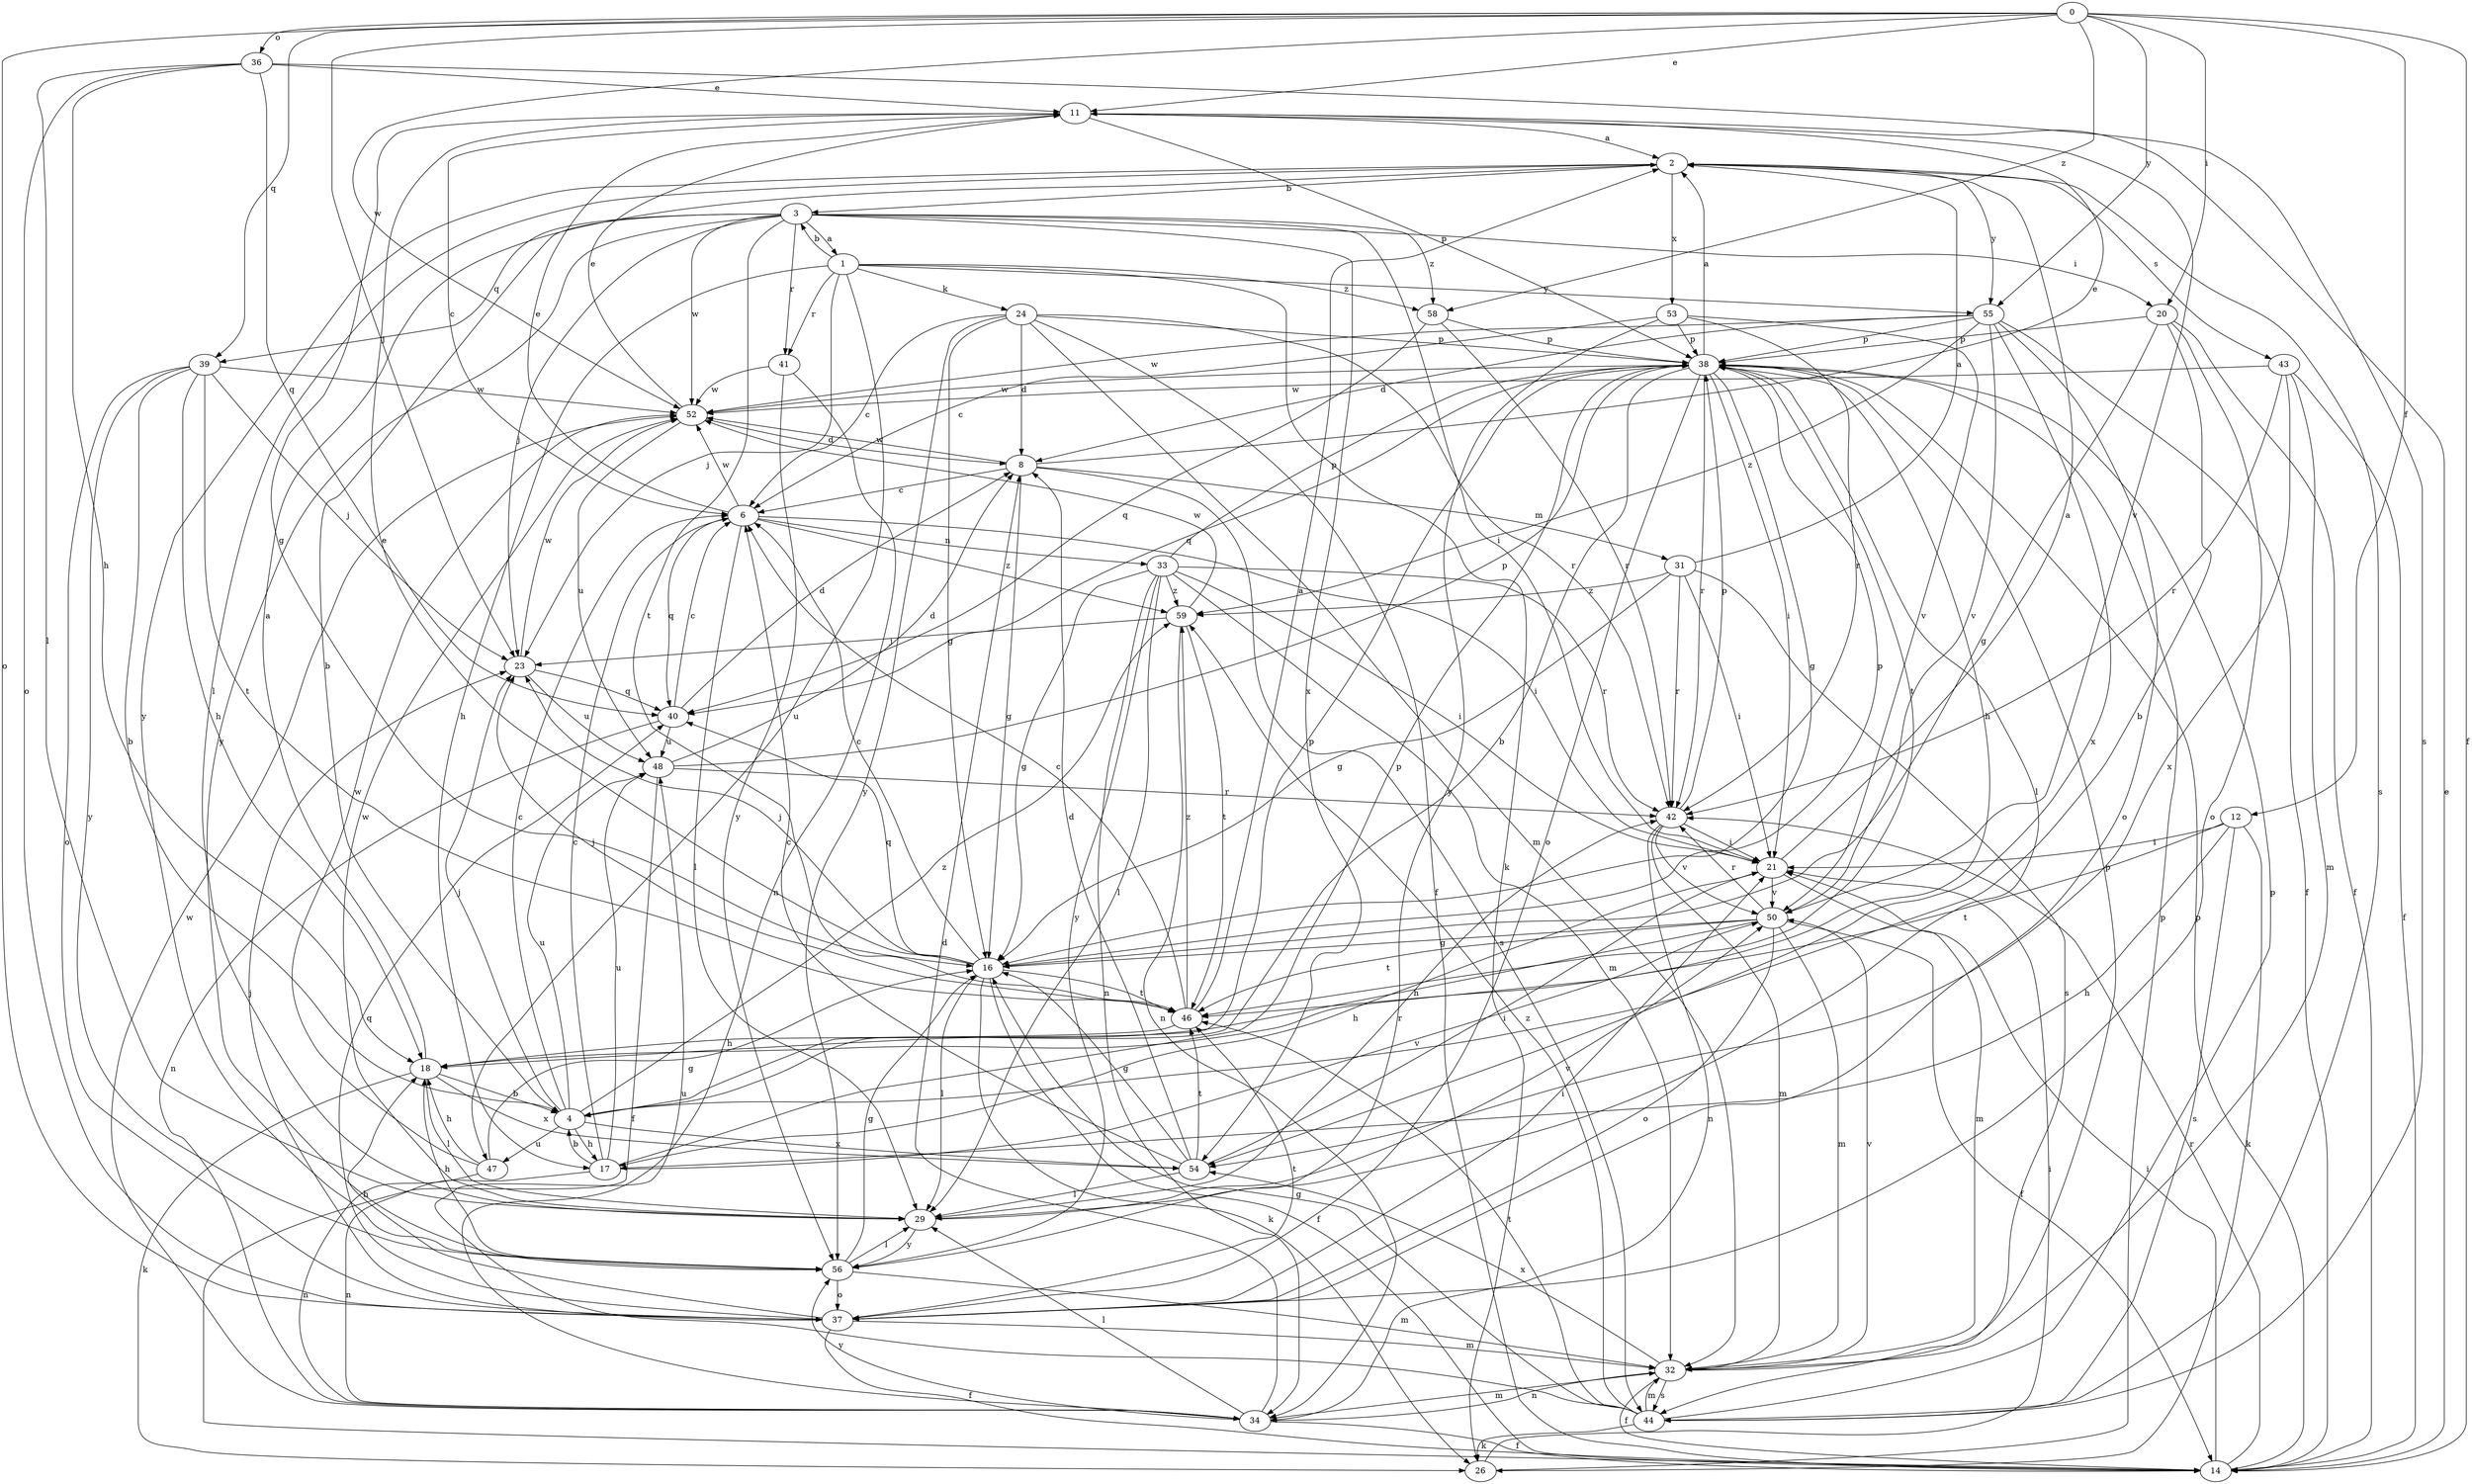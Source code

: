 strict digraph  {
0;
1;
2;
3;
4;
6;
8;
11;
12;
14;
16;
17;
18;
20;
21;
23;
24;
26;
29;
31;
32;
33;
34;
36;
37;
38;
39;
40;
41;
42;
43;
44;
46;
47;
48;
50;
52;
53;
54;
55;
56;
58;
59;
0 -> 11  [label=e];
0 -> 12  [label=f];
0 -> 14  [label=f];
0 -> 20  [label=i];
0 -> 23  [label=j];
0 -> 36  [label=o];
0 -> 37  [label=o];
0 -> 39  [label=q];
0 -> 52  [label=w];
0 -> 55  [label=y];
0 -> 58  [label=z];
1 -> 3  [label=b];
1 -> 17  [label=h];
1 -> 23  [label=j];
1 -> 24  [label=k];
1 -> 26  [label=k];
1 -> 41  [label=r];
1 -> 47  [label=u];
1 -> 55  [label=y];
1 -> 58  [label=z];
2 -> 3  [label=b];
2 -> 29  [label=l];
2 -> 43  [label=s];
2 -> 44  [label=s];
2 -> 53  [label=x];
2 -> 55  [label=y];
2 -> 56  [label=y];
3 -> 1  [label=a];
3 -> 4  [label=b];
3 -> 20  [label=i];
3 -> 21  [label=i];
3 -> 23  [label=j];
3 -> 39  [label=q];
3 -> 41  [label=r];
3 -> 46  [label=t];
3 -> 52  [label=w];
3 -> 54  [label=x];
3 -> 56  [label=y];
3 -> 58  [label=z];
4 -> 6  [label=c];
4 -> 17  [label=h];
4 -> 23  [label=j];
4 -> 38  [label=p];
4 -> 47  [label=u];
4 -> 48  [label=u];
4 -> 54  [label=x];
4 -> 59  [label=z];
6 -> 11  [label=e];
6 -> 21  [label=i];
6 -> 29  [label=l];
6 -> 33  [label=n];
6 -> 40  [label=q];
6 -> 52  [label=w];
6 -> 59  [label=z];
8 -> 6  [label=c];
8 -> 11  [label=e];
8 -> 16  [label=g];
8 -> 31  [label=m];
8 -> 44  [label=s];
8 -> 52  [label=w];
11 -> 2  [label=a];
11 -> 6  [label=c];
11 -> 16  [label=g];
11 -> 38  [label=p];
11 -> 50  [label=v];
12 -> 17  [label=h];
12 -> 21  [label=i];
12 -> 26  [label=k];
12 -> 44  [label=s];
12 -> 46  [label=t];
14 -> 11  [label=e];
14 -> 21  [label=i];
14 -> 38  [label=p];
14 -> 42  [label=r];
16 -> 6  [label=c];
16 -> 11  [label=e];
16 -> 14  [label=f];
16 -> 23  [label=j];
16 -> 26  [label=k];
16 -> 29  [label=l];
16 -> 38  [label=p];
16 -> 40  [label=q];
16 -> 46  [label=t];
17 -> 4  [label=b];
17 -> 6  [label=c];
17 -> 34  [label=n];
17 -> 38  [label=p];
17 -> 48  [label=u];
17 -> 50  [label=v];
18 -> 2  [label=a];
18 -> 4  [label=b];
18 -> 26  [label=k];
18 -> 29  [label=l];
18 -> 54  [label=x];
20 -> 4  [label=b];
20 -> 14  [label=f];
20 -> 16  [label=g];
20 -> 37  [label=o];
20 -> 38  [label=p];
21 -> 2  [label=a];
21 -> 17  [label=h];
21 -> 32  [label=m];
21 -> 50  [label=v];
23 -> 40  [label=q];
23 -> 48  [label=u];
23 -> 52  [label=w];
24 -> 6  [label=c];
24 -> 8  [label=d];
24 -> 14  [label=f];
24 -> 16  [label=g];
24 -> 32  [label=m];
24 -> 38  [label=p];
24 -> 42  [label=r];
24 -> 56  [label=y];
26 -> 21  [label=i];
26 -> 38  [label=p];
29 -> 42  [label=r];
29 -> 50  [label=v];
29 -> 52  [label=w];
29 -> 56  [label=y];
31 -> 2  [label=a];
31 -> 16  [label=g];
31 -> 21  [label=i];
31 -> 42  [label=r];
31 -> 44  [label=s];
31 -> 59  [label=z];
32 -> 14  [label=f];
32 -> 34  [label=n];
32 -> 38  [label=p];
32 -> 44  [label=s];
32 -> 50  [label=v];
32 -> 54  [label=x];
33 -> 16  [label=g];
33 -> 21  [label=i];
33 -> 29  [label=l];
33 -> 32  [label=m];
33 -> 34  [label=n];
33 -> 38  [label=p];
33 -> 42  [label=r];
33 -> 56  [label=y];
33 -> 59  [label=z];
34 -> 8  [label=d];
34 -> 14  [label=f];
34 -> 29  [label=l];
34 -> 32  [label=m];
34 -> 52  [label=w];
34 -> 56  [label=y];
36 -> 11  [label=e];
36 -> 18  [label=h];
36 -> 29  [label=l];
36 -> 37  [label=o];
36 -> 40  [label=q];
36 -> 44  [label=s];
37 -> 14  [label=f];
37 -> 18  [label=h];
37 -> 21  [label=i];
37 -> 23  [label=j];
37 -> 32  [label=m];
37 -> 40  [label=q];
37 -> 46  [label=t];
38 -> 2  [label=a];
38 -> 4  [label=b];
38 -> 16  [label=g];
38 -> 18  [label=h];
38 -> 21  [label=i];
38 -> 29  [label=l];
38 -> 37  [label=o];
38 -> 40  [label=q];
38 -> 42  [label=r];
38 -> 46  [label=t];
38 -> 52  [label=w];
39 -> 4  [label=b];
39 -> 18  [label=h];
39 -> 23  [label=j];
39 -> 37  [label=o];
39 -> 46  [label=t];
39 -> 52  [label=w];
39 -> 56  [label=y];
40 -> 6  [label=c];
40 -> 8  [label=d];
40 -> 34  [label=n];
40 -> 48  [label=u];
41 -> 34  [label=n];
41 -> 52  [label=w];
41 -> 56  [label=y];
42 -> 21  [label=i];
42 -> 32  [label=m];
42 -> 34  [label=n];
42 -> 38  [label=p];
42 -> 50  [label=v];
43 -> 14  [label=f];
43 -> 32  [label=m];
43 -> 42  [label=r];
43 -> 52  [label=w];
43 -> 54  [label=x];
44 -> 16  [label=g];
44 -> 26  [label=k];
44 -> 32  [label=m];
44 -> 38  [label=p];
44 -> 46  [label=t];
44 -> 48  [label=u];
44 -> 59  [label=z];
46 -> 2  [label=a];
46 -> 6  [label=c];
46 -> 18  [label=h];
46 -> 23  [label=j];
46 -> 59  [label=z];
47 -> 16  [label=g];
47 -> 18  [label=h];
47 -> 34  [label=n];
47 -> 52  [label=w];
48 -> 8  [label=d];
48 -> 14  [label=f];
48 -> 38  [label=p];
48 -> 42  [label=r];
50 -> 14  [label=f];
50 -> 16  [label=g];
50 -> 18  [label=h];
50 -> 32  [label=m];
50 -> 37  [label=o];
50 -> 42  [label=r];
50 -> 46  [label=t];
52 -> 8  [label=d];
52 -> 11  [label=e];
52 -> 48  [label=u];
53 -> 6  [label=c];
53 -> 38  [label=p];
53 -> 42  [label=r];
53 -> 50  [label=v];
53 -> 56  [label=y];
54 -> 6  [label=c];
54 -> 8  [label=d];
54 -> 16  [label=g];
54 -> 21  [label=i];
54 -> 29  [label=l];
54 -> 46  [label=t];
55 -> 8  [label=d];
55 -> 14  [label=f];
55 -> 37  [label=o];
55 -> 38  [label=p];
55 -> 50  [label=v];
55 -> 52  [label=w];
55 -> 54  [label=x];
55 -> 59  [label=z];
56 -> 16  [label=g];
56 -> 18  [label=h];
56 -> 29  [label=l];
56 -> 32  [label=m];
56 -> 37  [label=o];
58 -> 38  [label=p];
58 -> 40  [label=q];
58 -> 42  [label=r];
59 -> 23  [label=j];
59 -> 34  [label=n];
59 -> 46  [label=t];
59 -> 52  [label=w];
}
